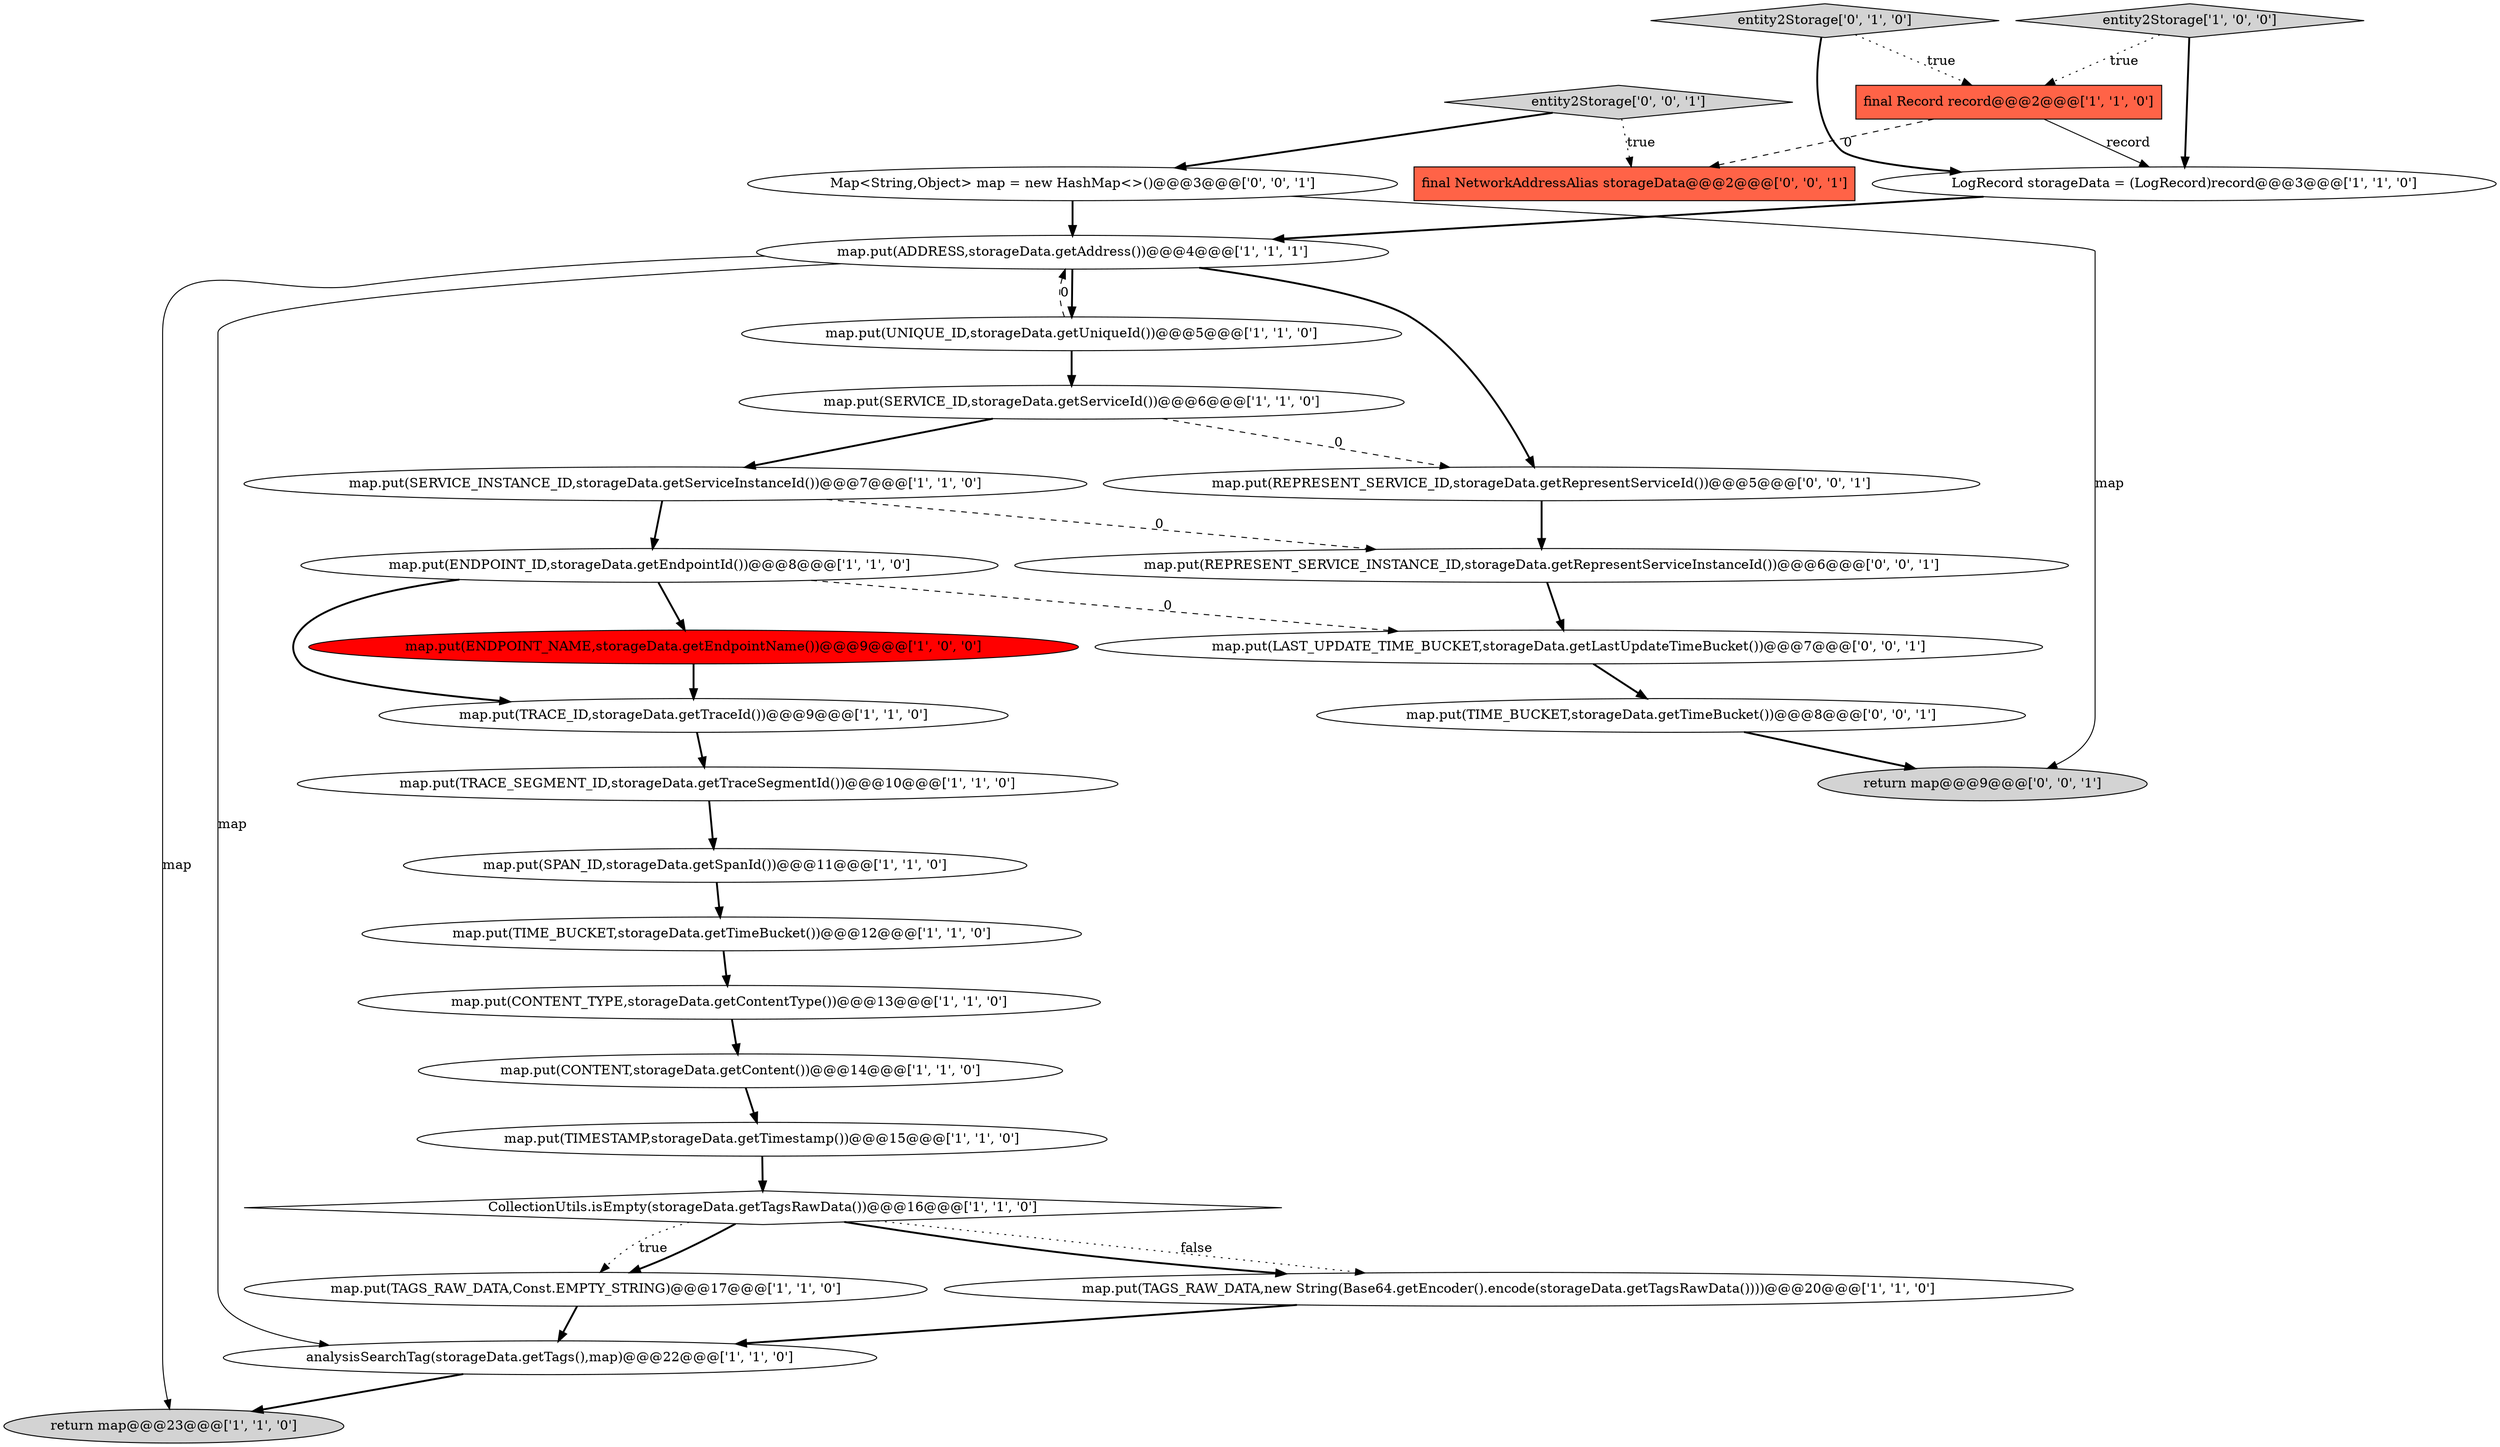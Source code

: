 digraph {
10 [style = filled, label = "map.put(SERVICE_INSTANCE_ID,storageData.getServiceInstanceId())@@@7@@@['1', '1', '0']", fillcolor = white, shape = ellipse image = "AAA0AAABBB1BBB"];
12 [style = filled, label = "CollectionUtils.isEmpty(storageData.getTagsRawData())@@@16@@@['1', '1', '0']", fillcolor = white, shape = diamond image = "AAA0AAABBB1BBB"];
21 [style = filled, label = "entity2Storage['0', '1', '0']", fillcolor = lightgray, shape = diamond image = "AAA0AAABBB2BBB"];
8 [style = filled, label = "map.put(TAGS_RAW_DATA,new String(Base64.getEncoder().encode(storageData.getTagsRawData())))@@@20@@@['1', '1', '0']", fillcolor = white, shape = ellipse image = "AAA0AAABBB1BBB"];
1 [style = filled, label = "return map@@@23@@@['1', '1', '0']", fillcolor = lightgray, shape = ellipse image = "AAA0AAABBB1BBB"];
3 [style = filled, label = "map.put(ENDPOINT_ID,storageData.getEndpointId())@@@8@@@['1', '1', '0']", fillcolor = white, shape = ellipse image = "AAA0AAABBB1BBB"];
25 [style = filled, label = "final NetworkAddressAlias storageData@@@2@@@['0', '0', '1']", fillcolor = tomato, shape = box image = "AAA0AAABBB3BBB"];
4 [style = filled, label = "map.put(TRACE_ID,storageData.getTraceId())@@@9@@@['1', '1', '0']", fillcolor = white, shape = ellipse image = "AAA0AAABBB1BBB"];
15 [style = filled, label = "LogRecord storageData = (LogRecord)record@@@3@@@['1', '1', '0']", fillcolor = white, shape = ellipse image = "AAA0AAABBB1BBB"];
17 [style = filled, label = "map.put(SERVICE_ID,storageData.getServiceId())@@@6@@@['1', '1', '0']", fillcolor = white, shape = ellipse image = "AAA0AAABBB1BBB"];
24 [style = filled, label = "map.put(TIME_BUCKET,storageData.getTimeBucket())@@@8@@@['0', '0', '1']", fillcolor = white, shape = ellipse image = "AAA0AAABBB3BBB"];
13 [style = filled, label = "map.put(UNIQUE_ID,storageData.getUniqueId())@@@5@@@['1', '1', '0']", fillcolor = white, shape = ellipse image = "AAA0AAABBB1BBB"];
6 [style = filled, label = "entity2Storage['1', '0', '0']", fillcolor = lightgray, shape = diamond image = "AAA0AAABBB1BBB"];
26 [style = filled, label = "map.put(REPRESENT_SERVICE_ID,storageData.getRepresentServiceId())@@@5@@@['0', '0', '1']", fillcolor = white, shape = ellipse image = "AAA0AAABBB3BBB"];
28 [style = filled, label = "map.put(LAST_UPDATE_TIME_BUCKET,storageData.getLastUpdateTimeBucket())@@@7@@@['0', '0', '1']", fillcolor = white, shape = ellipse image = "AAA0AAABBB3BBB"];
7 [style = filled, label = "map.put(TIME_BUCKET,storageData.getTimeBucket())@@@12@@@['1', '1', '0']", fillcolor = white, shape = ellipse image = "AAA0AAABBB1BBB"];
2 [style = filled, label = "map.put(ENDPOINT_NAME,storageData.getEndpointName())@@@9@@@['1', '0', '0']", fillcolor = red, shape = ellipse image = "AAA1AAABBB1BBB"];
27 [style = filled, label = "map.put(REPRESENT_SERVICE_INSTANCE_ID,storageData.getRepresentServiceInstanceId())@@@6@@@['0', '0', '1']", fillcolor = white, shape = ellipse image = "AAA0AAABBB3BBB"];
29 [style = filled, label = "entity2Storage['0', '0', '1']", fillcolor = lightgray, shape = diamond image = "AAA0AAABBB3BBB"];
14 [style = filled, label = "analysisSearchTag(storageData.getTags(),map)@@@22@@@['1', '1', '0']", fillcolor = white, shape = ellipse image = "AAA0AAABBB1BBB"];
16 [style = filled, label = "map.put(TAGS_RAW_DATA,Const.EMPTY_STRING)@@@17@@@['1', '1', '0']", fillcolor = white, shape = ellipse image = "AAA0AAABBB1BBB"];
0 [style = filled, label = "map.put(TIMESTAMP,storageData.getTimestamp())@@@15@@@['1', '1', '0']", fillcolor = white, shape = ellipse image = "AAA0AAABBB1BBB"];
20 [style = filled, label = "map.put(CONTENT,storageData.getContent())@@@14@@@['1', '1', '0']", fillcolor = white, shape = ellipse image = "AAA0AAABBB1BBB"];
9 [style = filled, label = "map.put(SPAN_ID,storageData.getSpanId())@@@11@@@['1', '1', '0']", fillcolor = white, shape = ellipse image = "AAA0AAABBB1BBB"];
18 [style = filled, label = "map.put(ADDRESS,storageData.getAddress())@@@4@@@['1', '1', '1']", fillcolor = white, shape = ellipse image = "AAA0AAABBB1BBB"];
19 [style = filled, label = "final Record record@@@2@@@['1', '1', '0']", fillcolor = tomato, shape = box image = "AAA0AAABBB1BBB"];
22 [style = filled, label = "Map<String,Object> map = new HashMap<>()@@@3@@@['0', '0', '1']", fillcolor = white, shape = ellipse image = "AAA0AAABBB3BBB"];
23 [style = filled, label = "return map@@@9@@@['0', '0', '1']", fillcolor = lightgray, shape = ellipse image = "AAA0AAABBB3BBB"];
11 [style = filled, label = "map.put(TRACE_SEGMENT_ID,storageData.getTraceSegmentId())@@@10@@@['1', '1', '0']", fillcolor = white, shape = ellipse image = "AAA0AAABBB1BBB"];
5 [style = filled, label = "map.put(CONTENT_TYPE,storageData.getContentType())@@@13@@@['1', '1', '0']", fillcolor = white, shape = ellipse image = "AAA0AAABBB1BBB"];
18->14 [style = solid, label="map"];
17->10 [style = bold, label=""];
3->28 [style = dashed, label="0"];
22->23 [style = solid, label="map"];
5->20 [style = bold, label=""];
21->15 [style = bold, label=""];
0->12 [style = bold, label=""];
27->28 [style = bold, label=""];
20->0 [style = bold, label=""];
18->26 [style = bold, label=""];
8->14 [style = bold, label=""];
10->3 [style = bold, label=""];
12->16 [style = bold, label=""];
10->27 [style = dashed, label="0"];
9->7 [style = bold, label=""];
11->9 [style = bold, label=""];
2->4 [style = bold, label=""];
15->18 [style = bold, label=""];
3->4 [style = bold, label=""];
6->19 [style = dotted, label="true"];
14->1 [style = bold, label=""];
6->15 [style = bold, label=""];
18->1 [style = solid, label="map"];
13->17 [style = bold, label=""];
26->27 [style = bold, label=""];
7->5 [style = bold, label=""];
22->18 [style = bold, label=""];
12->8 [style = dotted, label="false"];
19->15 [style = solid, label="record"];
3->2 [style = bold, label=""];
12->16 [style = dotted, label="true"];
12->8 [style = bold, label=""];
21->19 [style = dotted, label="true"];
18->13 [style = bold, label=""];
28->24 [style = bold, label=""];
16->14 [style = bold, label=""];
17->26 [style = dashed, label="0"];
19->25 [style = dashed, label="0"];
29->22 [style = bold, label=""];
13->18 [style = dashed, label="0"];
4->11 [style = bold, label=""];
29->25 [style = dotted, label="true"];
24->23 [style = bold, label=""];
}
